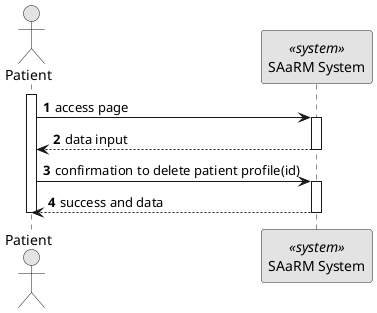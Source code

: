 @startuml 5.1.10
skinparam monochrome true
skinparam packageStyle rectangle
skinparam shadowing false

autonumber

actor "Patient" as AD
participant "SAaRM System" as SYS <<system>>



activate AD

AD -> SYS: access page

activate SYS

SYS --> AD: data input

deactivate SYS

AD -> SYS : confirmation to delete patient profile(id)
activate SYS
SYS --> AD : success and data

deactivate SYS

deactivate AD



@enduml